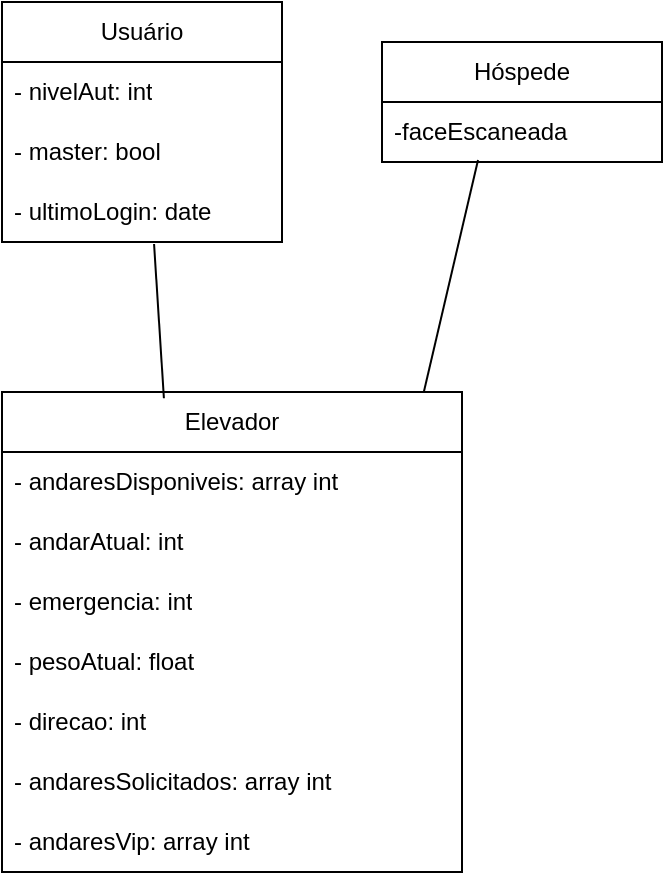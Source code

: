 <mxfile version="24.8.3">
  <diagram name="Página-1" id="dlf16AJ3_04QopbkbLOi">
    <mxGraphModel dx="1434" dy="772" grid="1" gridSize="10" guides="1" tooltips="1" connect="1" arrows="1" fold="1" page="1" pageScale="1" pageWidth="827" pageHeight="1169" math="0" shadow="0">
      <root>
        <mxCell id="0" />
        <mxCell id="1" parent="0" />
        <mxCell id="9X3akCaUfFm_Gkvic_y4-1" value="Usuário" style="swimlane;fontStyle=0;childLayout=stackLayout;horizontal=1;startSize=30;horizontalStack=0;resizeParent=1;resizeParentMax=0;resizeLast=0;collapsible=1;marginBottom=0;whiteSpace=wrap;html=1;" vertex="1" parent="1">
          <mxGeometry x="320" y="150" width="140" height="120" as="geometry" />
        </mxCell>
        <mxCell id="9X3akCaUfFm_Gkvic_y4-2" value="- nivelAut: int" style="text;strokeColor=none;fillColor=none;align=left;verticalAlign=middle;spacingLeft=4;spacingRight=4;overflow=hidden;points=[[0,0.5],[1,0.5]];portConstraint=eastwest;rotatable=0;whiteSpace=wrap;html=1;" vertex="1" parent="9X3akCaUfFm_Gkvic_y4-1">
          <mxGeometry y="30" width="140" height="30" as="geometry" />
        </mxCell>
        <mxCell id="9X3akCaUfFm_Gkvic_y4-3" value="- master: bool" style="text;strokeColor=none;fillColor=none;align=left;verticalAlign=middle;spacingLeft=4;spacingRight=4;overflow=hidden;points=[[0,0.5],[1,0.5]];portConstraint=eastwest;rotatable=0;whiteSpace=wrap;html=1;" vertex="1" parent="9X3akCaUfFm_Gkvic_y4-1">
          <mxGeometry y="60" width="140" height="30" as="geometry" />
        </mxCell>
        <mxCell id="9X3akCaUfFm_Gkvic_y4-4" value="- ultimoLogin: date" style="text;strokeColor=none;fillColor=none;align=left;verticalAlign=middle;spacingLeft=4;spacingRight=4;overflow=hidden;points=[[0,0.5],[1,0.5]];portConstraint=eastwest;rotatable=0;whiteSpace=wrap;html=1;" vertex="1" parent="9X3akCaUfFm_Gkvic_y4-1">
          <mxGeometry y="90" width="140" height="30" as="geometry" />
        </mxCell>
        <mxCell id="9X3akCaUfFm_Gkvic_y4-13" value="Elevador" style="swimlane;fontStyle=0;childLayout=stackLayout;horizontal=1;startSize=30;horizontalStack=0;resizeParent=1;resizeParentMax=0;resizeLast=0;collapsible=1;marginBottom=0;whiteSpace=wrap;html=1;" vertex="1" parent="1">
          <mxGeometry x="320" y="345" width="230" height="240" as="geometry" />
        </mxCell>
        <mxCell id="9X3akCaUfFm_Gkvic_y4-14" value="- andaresDisponiveis: array int" style="text;strokeColor=none;fillColor=none;align=left;verticalAlign=middle;spacingLeft=4;spacingRight=4;overflow=hidden;points=[[0,0.5],[1,0.5]];portConstraint=eastwest;rotatable=0;whiteSpace=wrap;html=1;" vertex="1" parent="9X3akCaUfFm_Gkvic_y4-13">
          <mxGeometry y="30" width="230" height="30" as="geometry" />
        </mxCell>
        <mxCell id="9X3akCaUfFm_Gkvic_y4-15" value="- andarAtual: int" style="text;strokeColor=none;fillColor=none;align=left;verticalAlign=middle;spacingLeft=4;spacingRight=4;overflow=hidden;points=[[0,0.5],[1,0.5]];portConstraint=eastwest;rotatable=0;whiteSpace=wrap;html=1;" vertex="1" parent="9X3akCaUfFm_Gkvic_y4-13">
          <mxGeometry y="60" width="230" height="30" as="geometry" />
        </mxCell>
        <mxCell id="9X3akCaUfFm_Gkvic_y4-16" value="- emergencia: int" style="text;strokeColor=none;fillColor=none;align=left;verticalAlign=middle;spacingLeft=4;spacingRight=4;overflow=hidden;points=[[0,0.5],[1,0.5]];portConstraint=eastwest;rotatable=0;whiteSpace=wrap;html=1;" vertex="1" parent="9X3akCaUfFm_Gkvic_y4-13">
          <mxGeometry y="90" width="230" height="30" as="geometry" />
        </mxCell>
        <mxCell id="9X3akCaUfFm_Gkvic_y4-17" value="- pesoAtual: float" style="text;strokeColor=none;fillColor=none;align=left;verticalAlign=middle;spacingLeft=4;spacingRight=4;overflow=hidden;points=[[0,0.5],[1,0.5]];portConstraint=eastwest;rotatable=0;whiteSpace=wrap;html=1;" vertex="1" parent="9X3akCaUfFm_Gkvic_y4-13">
          <mxGeometry y="120" width="230" height="30" as="geometry" />
        </mxCell>
        <mxCell id="9X3akCaUfFm_Gkvic_y4-18" value="- direcao: int" style="text;strokeColor=none;fillColor=none;align=left;verticalAlign=middle;spacingLeft=4;spacingRight=4;overflow=hidden;points=[[0,0.5],[1,0.5]];portConstraint=eastwest;rotatable=0;whiteSpace=wrap;html=1;" vertex="1" parent="9X3akCaUfFm_Gkvic_y4-13">
          <mxGeometry y="150" width="230" height="30" as="geometry" />
        </mxCell>
        <mxCell id="9X3akCaUfFm_Gkvic_y4-19" value="- andaresSolicitados: array int" style="text;strokeColor=none;fillColor=none;align=left;verticalAlign=middle;spacingLeft=4;spacingRight=4;overflow=hidden;points=[[0,0.5],[1,0.5]];portConstraint=eastwest;rotatable=0;whiteSpace=wrap;html=1;" vertex="1" parent="9X3akCaUfFm_Gkvic_y4-13">
          <mxGeometry y="180" width="230" height="30" as="geometry" />
        </mxCell>
        <mxCell id="9X3akCaUfFm_Gkvic_y4-20" value="- andaresVip: array int" style="text;strokeColor=none;fillColor=none;align=left;verticalAlign=middle;spacingLeft=4;spacingRight=4;overflow=hidden;points=[[0,0.5],[1,0.5]];portConstraint=eastwest;rotatable=0;whiteSpace=wrap;html=1;" vertex="1" parent="9X3akCaUfFm_Gkvic_y4-13">
          <mxGeometry y="210" width="230" height="30" as="geometry" />
        </mxCell>
        <mxCell id="9X3akCaUfFm_Gkvic_y4-21" value="Hóspede" style="swimlane;fontStyle=0;childLayout=stackLayout;horizontal=1;startSize=30;horizontalStack=0;resizeParent=1;resizeParentMax=0;resizeLast=0;collapsible=1;marginBottom=0;whiteSpace=wrap;html=1;" vertex="1" parent="1">
          <mxGeometry x="510" y="170" width="140" height="60" as="geometry" />
        </mxCell>
        <mxCell id="9X3akCaUfFm_Gkvic_y4-22" value="-faceEscaneada" style="text;strokeColor=none;fillColor=none;align=left;verticalAlign=middle;spacingLeft=4;spacingRight=4;overflow=hidden;points=[[0,0.5],[1,0.5]];portConstraint=eastwest;rotatable=0;whiteSpace=wrap;html=1;" vertex="1" parent="9X3akCaUfFm_Gkvic_y4-21">
          <mxGeometry y="30" width="140" height="30" as="geometry" />
        </mxCell>
        <mxCell id="9X3akCaUfFm_Gkvic_y4-25" value="" style="endArrow=none;html=1;rounded=0;exitX=0.543;exitY=1.033;exitDx=0;exitDy=0;exitPerimeter=0;entryX=0.352;entryY=0.013;entryDx=0;entryDy=0;entryPerimeter=0;" edge="1" parent="1" source="9X3akCaUfFm_Gkvic_y4-4" target="9X3akCaUfFm_Gkvic_y4-13">
          <mxGeometry width="50" height="50" relative="1" as="geometry">
            <mxPoint x="210" y="340" as="sourcePoint" />
            <mxPoint x="260" y="290" as="targetPoint" />
          </mxGeometry>
        </mxCell>
        <mxCell id="9X3akCaUfFm_Gkvic_y4-26" value="" style="endArrow=none;html=1;rounded=0;entryX=0.343;entryY=0.967;entryDx=0;entryDy=0;entryPerimeter=0;exitX=0.917;exitY=0;exitDx=0;exitDy=0;exitPerimeter=0;" edge="1" parent="1" source="9X3akCaUfFm_Gkvic_y4-13" target="9X3akCaUfFm_Gkvic_y4-22">
          <mxGeometry width="50" height="50" relative="1" as="geometry">
            <mxPoint x="620" y="360" as="sourcePoint" />
            <mxPoint x="670" y="310" as="targetPoint" />
          </mxGeometry>
        </mxCell>
      </root>
    </mxGraphModel>
  </diagram>
</mxfile>
